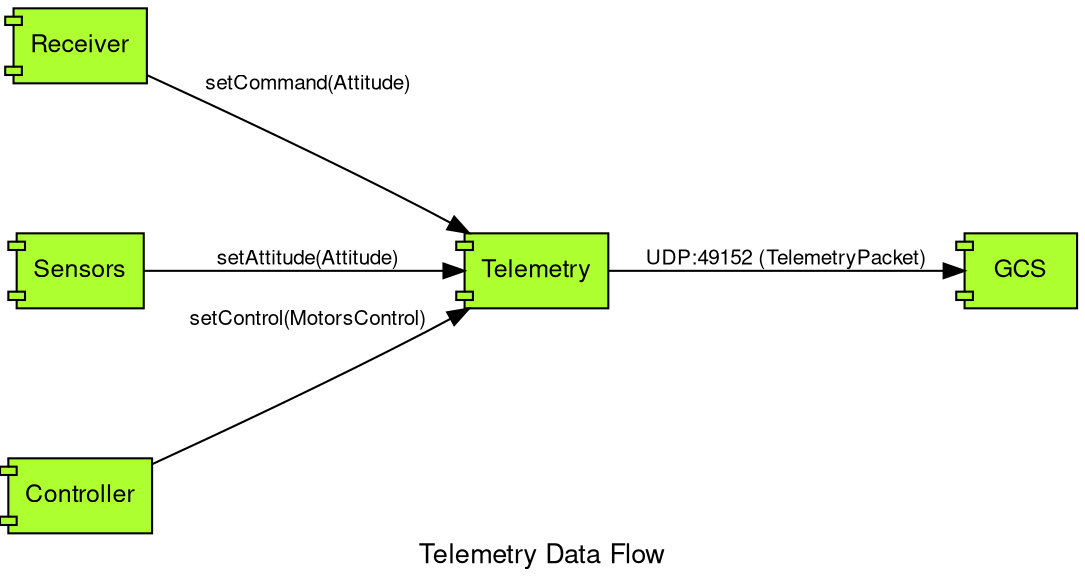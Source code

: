 digraph G {
    // Graph attributes
    rankdir=LR;
    nodesep = 1.0;
    fontname = "Nimbus Sans L";
    fontsize = 13;
    label = "Telemetry Data Flow";

    // Node attributes
    node [ shape="component", fontname = "Nimbus Sans L", fontsize=12, style=filled, fillcolor=greenyellow ];

    // Edge attributes
    edge [ fontname = "Nimbus Sans L", fontsize=10 ];

    // Graph definition
    Receiver -> Telemetry [ label="setCommand(Attitude)" ];
    Sensors -> Telemetry [ label="setAttitude(Attitude)" ];
    Controller -> Telemetry [ label="setControl(MotorsControl)" ];
    Telemetry -> GCS [ label="UDP:49152 (TelemetryPacket)" ];
}

